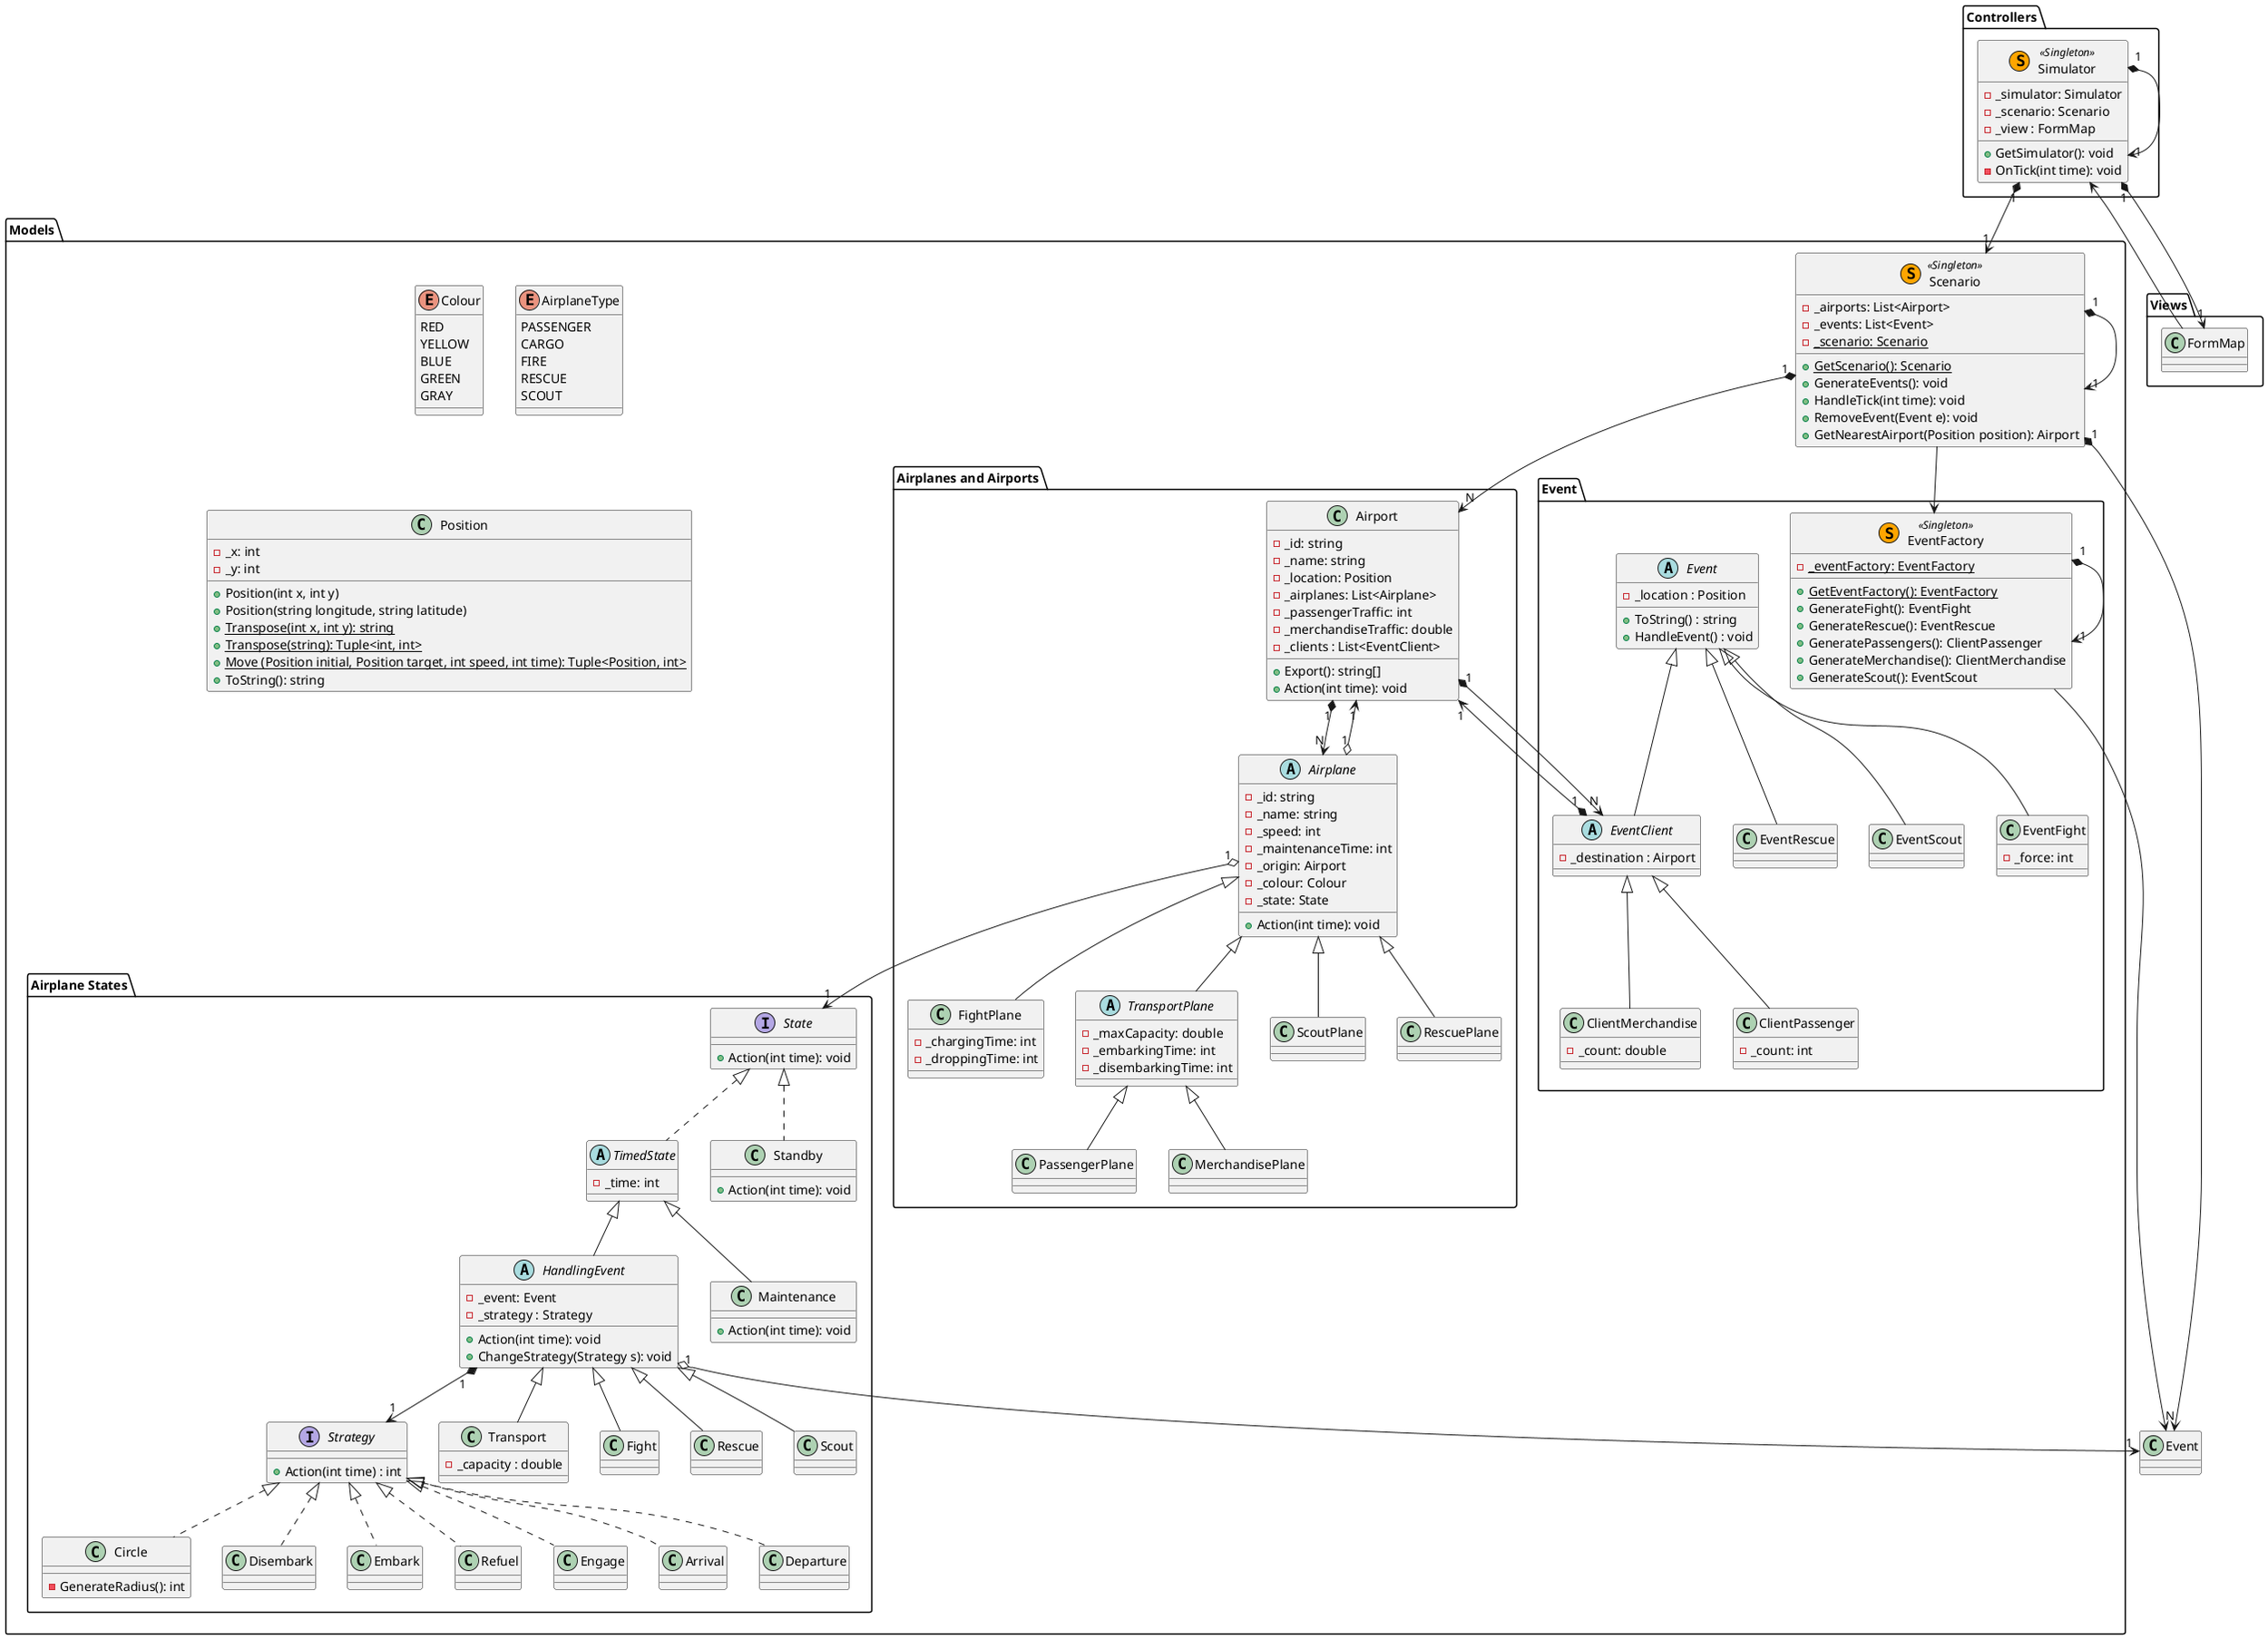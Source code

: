 @startuml


package Models {
    ' ----------------------------------- '
    ' -- Enum                          -- '
    ' Red = Rescue
    ' Yellow = Fires
    ' Blue = Cargo
    ' Green = Passenger
    ' Gray = Observer
    enum Colour {
        RED
        YELLOW
        BLUE
        GREEN
        GRAY
    }
    
    enum AirplaneType {
        PASSENGER
        CARGO
        FIRE
        RESCUE
        SCOUT
    }

    class Position {
        - _x: int
        - _y: int
        + Position(int x, int y)
        + Position(string longitude, string latitude)
        + {static} Transpose(int x, int y): string
        + {static} Transpose(string): Tuple<int, int>
        + {static} Move (Position initial, Position target, int speed, int time): Tuple<Position, int>
        + ToString(): string
    }

    class Scenario << (S, Orange) Singleton >> {
        - _airports: List<Airport>
        - _events: List<Event>
        - {static} _scenario: Scenario
        + {static} GetScenario(): Scenario
        + GenerateEvents(): void
        + HandleTick(int time): void
        + RemoveEvent(Event e): void
        + GetNearestAirport(Position position): Airport
    }
    
    ' -----------------------------------'
    ' -- Airport Management           -- '
    package "Airplanes and Airports" {
        class Airport {
            - _id: string
            - _name: string
            - _location: Position
            - _airplanes: List<Airplane>
            - _passengerTraffic: int
            - _merchandiseTraffic: double
            - _clients : List<EventClient>
            + Export(): string[]
            + Action(int time): void
        }
    
        abstract class Airplane {
            - _id: string
            - _name: string
            - _speed: int
            - _maintenanceTime: int
            - _origin: Airport
            - _colour: Colour 
            - _state: State
            + Action(int time): void
        }

        class FightPlane extends Airplane{
            - _chargingTime: int
            - _droppingTime: int
        }
        
        abstract class TransportPlane extends Airplane {
            - _maxCapacity: double
            - _embarkingTime: int
            - _disembarkingTime: int
        }
        
        class PassengerPlane extends TransportPlane {
        }
        
        class MerchandisePlane extends TransportPlane {
        }
        
        class ScoutPlane extends Airplane{
        }
        
        class RescuePlane extends Airplane{
        }
    }
    
    ' -----------------------------------'
    ' -- Airplane States              -- '
    
    package "Airplane States" {
        interface State {
            + Action(int time): void
        }
        
        abstract TimedState implements State {
            - _time: int
        }
        
        abstract class HandlingEvent extends TimedState {
            - _event: Event
            - _strategy : Strategy
            + Action(int time): void
            + ChangeStrategy(Strategy s): void
        }
        
        interface Strategy { 
            + Action(int time) : int
        }
        
        together {
            class Embark implements Strategy {
            }
            
            class Disembark implements Strategy {
            }
        }
        
        class Standby implements State {
            + Action(int time): void
        }
        
        class Maintenance extends TimedState {
            + Action(int time): void
        }
        
        class Transport extends HandlingEvent {
            - _capacity : double
        }
        
        together {
            class Engage implements Strategy {
            }
            
            class Refuel implements Strategy {
            }
        }
        
        class Fight extends HandlingEvent {
        }
        
        class Rescue extends HandlingEvent {
        }
        
        class Scout extends HandlingEvent {
        }
        
        class Circle implements Strategy {
            - GenerateRadius(): int
        }
        
        together {
            class Departure implements Strategy {
            }
            
            class Arrival implements Strategy {
            }
        }
    }
    
    ' ---------------------------------- '
    ' -- Events Management            -- '
    package Event {
        class EventFactory << (S,orange) Singleton>> {
            - {static} _eventFactory: EventFactory
            + {static} GetEventFactory(): EventFactory
            + GenerateFight(): EventFight
            + GenerateRescue(): EventRescue
            + GeneratePassengers(): ClientPassenger
            + GenerateMerchandise(): ClientMerchandise
            + GenerateScout(): EventScout
        }

        abstract class Event {
            - _location : Position
            + ToString() : string
            + HandleEvent() : void
        }

        abstract class EventClient extends Event {
            - _destination : Airport
        }

        together {
            class ClientPassenger extends EventClient {
                - _count: int
            }

            class ClientMerchandise extends EventClient {
                - _count: double
            }
        }

        class EventRescue extends Event {
        }

        class EventScout extends Event {
        }

        class EventFight extends Event {
            - _force: int
        }
    }
}

package Controllers {
    class Simulator << (S,orange) Singleton>> {
        - _simulator: Simulator
        - _scenario: Scenario
        - _view : FormMap
        + GetSimulator(): void
        - OnTick(int time): void
    }
}

package Views {
    class FormMap {
    }
}

' Relations
' - Global
' -- Controller and View
Simulator "1" *--> "1" FormMap
FormMap --> Simulator
' -- Controller and Model
Simulator "1" *--> "1" Scenario
Simulator "1" *--> "1" Simulator

' - Model
' -- Scenario
Scenario -d-> EventFactory
Scenario "1" *--> "1" Scenario
Scenario "1" *-d-> "N" Event
Scenario "1" *-l-> "N" Airport

' -- Airport
Airport "1" *--> "N" Airplane
Airport "1" *--> "N" EventClient

' -- Airplane
Airplane "1" o-d-> "1" State
Airplane "1" o--> "1" Airport

' -- States

HandlingEvent "1" *--> "1"  Strategy
HandlingEvent "1" o--> "1" Event

' -- Events
EventFactory --> Event
EventFactory "1" *--> "1" EventFactory

EventClient "1" *--> "1" Airport
   
@enduml